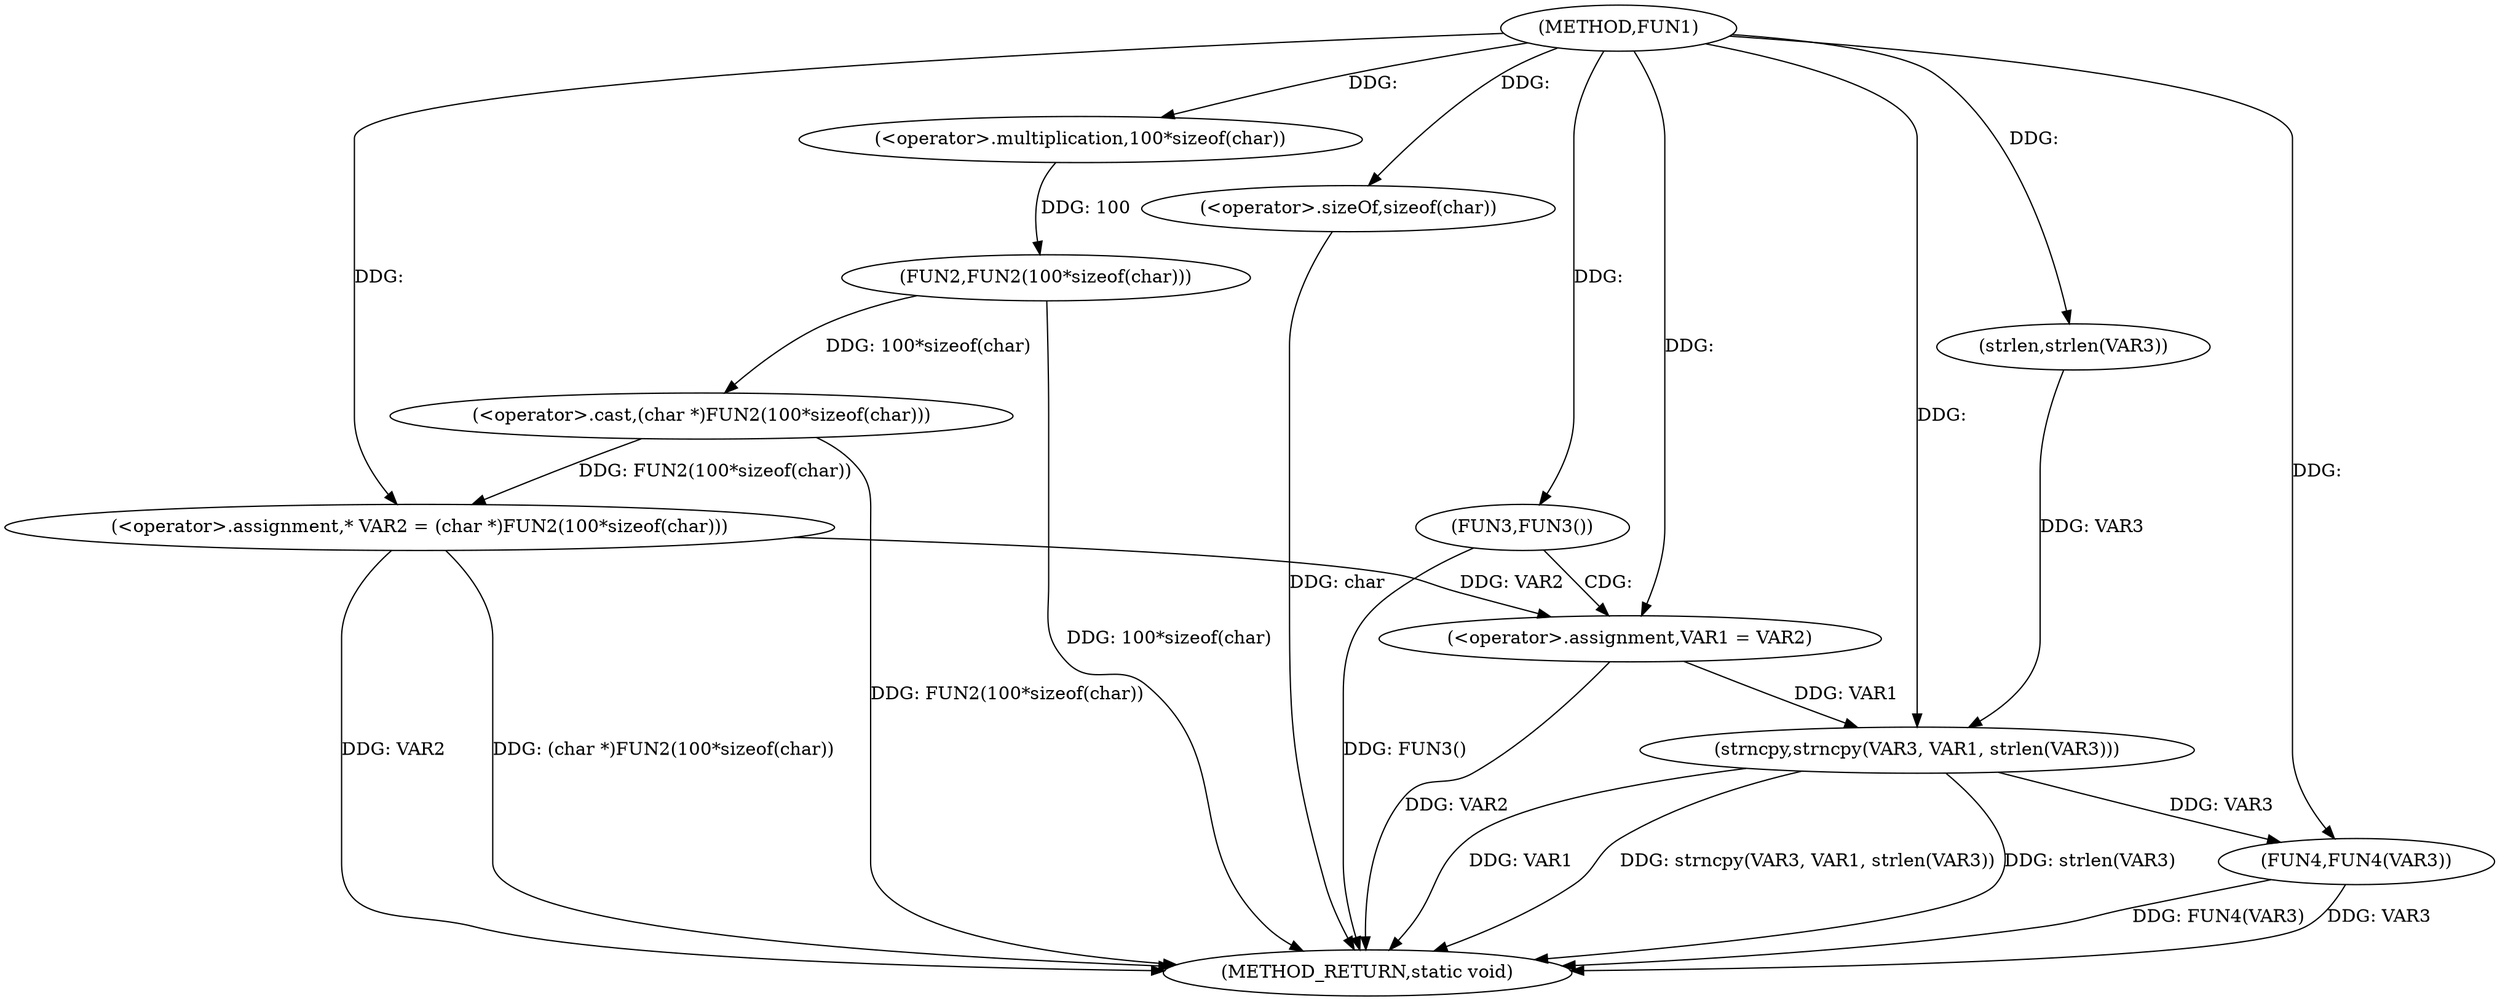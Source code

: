 digraph FUN1 {  
"1000100" [label = "(METHOD,FUN1)" ]
"1000128" [label = "(METHOD_RETURN,static void)" ]
"1000104" [label = "(<operator>.assignment,* VAR2 = (char *)FUN2(100*sizeof(char)))" ]
"1000106" [label = "(<operator>.cast,(char *)FUN2(100*sizeof(char)))" ]
"1000108" [label = "(FUN2,FUN2(100*sizeof(char)))" ]
"1000109" [label = "(<operator>.multiplication,100*sizeof(char))" ]
"1000111" [label = "(<operator>.sizeOf,sizeof(char))" ]
"1000114" [label = "(FUN3,FUN3())" ]
"1000116" [label = "(<operator>.assignment,VAR1 = VAR2)" ]
"1000121" [label = "(strncpy,strncpy(VAR3, VAR1, strlen(VAR3)))" ]
"1000124" [label = "(strlen,strlen(VAR3))" ]
"1000126" [label = "(FUN4,FUN4(VAR3))" ]
  "1000126" -> "1000128"  [ label = "DDG: FUN4(VAR3)"] 
  "1000106" -> "1000128"  [ label = "DDG: FUN2(100*sizeof(char))"] 
  "1000104" -> "1000128"  [ label = "DDG: VAR2"] 
  "1000114" -> "1000128"  [ label = "DDG: FUN3()"] 
  "1000121" -> "1000128"  [ label = "DDG: VAR1"] 
  "1000121" -> "1000128"  [ label = "DDG: strncpy(VAR3, VAR1, strlen(VAR3))"] 
  "1000126" -> "1000128"  [ label = "DDG: VAR3"] 
  "1000116" -> "1000128"  [ label = "DDG: VAR2"] 
  "1000111" -> "1000128"  [ label = "DDG: char"] 
  "1000121" -> "1000128"  [ label = "DDG: strlen(VAR3)"] 
  "1000104" -> "1000128"  [ label = "DDG: (char *)FUN2(100*sizeof(char))"] 
  "1000108" -> "1000128"  [ label = "DDG: 100*sizeof(char)"] 
  "1000106" -> "1000104"  [ label = "DDG: FUN2(100*sizeof(char))"] 
  "1000100" -> "1000104"  [ label = "DDG: "] 
  "1000108" -> "1000106"  [ label = "DDG: 100*sizeof(char)"] 
  "1000109" -> "1000108"  [ label = "DDG: 100"] 
  "1000100" -> "1000109"  [ label = "DDG: "] 
  "1000100" -> "1000111"  [ label = "DDG: "] 
  "1000100" -> "1000114"  [ label = "DDG: "] 
  "1000104" -> "1000116"  [ label = "DDG: VAR2"] 
  "1000100" -> "1000116"  [ label = "DDG: "] 
  "1000124" -> "1000121"  [ label = "DDG: VAR3"] 
  "1000100" -> "1000121"  [ label = "DDG: "] 
  "1000116" -> "1000121"  [ label = "DDG: VAR1"] 
  "1000100" -> "1000124"  [ label = "DDG: "] 
  "1000121" -> "1000126"  [ label = "DDG: VAR3"] 
  "1000100" -> "1000126"  [ label = "DDG: "] 
  "1000114" -> "1000116"  [ label = "CDG: "] 
}
